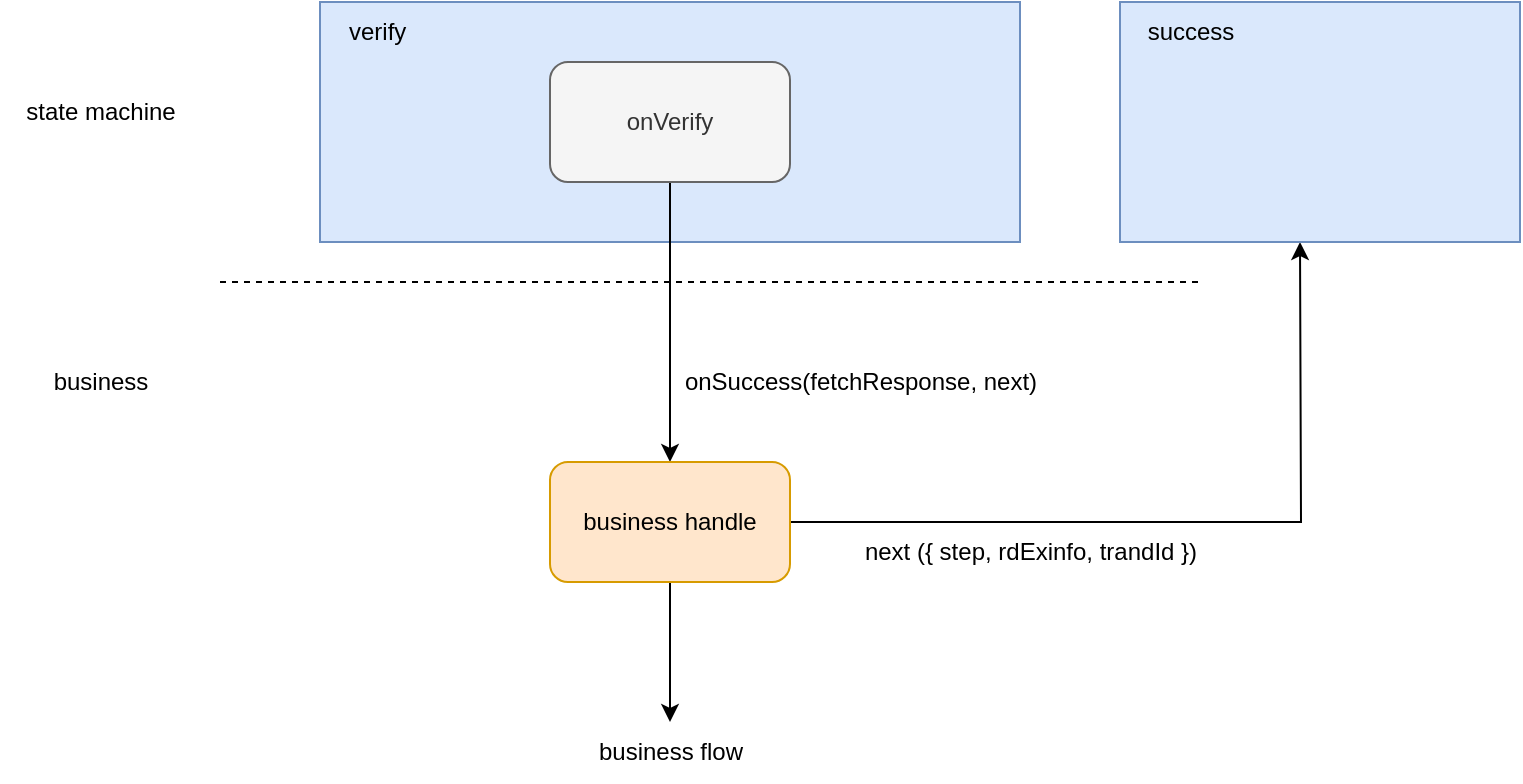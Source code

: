 <mxfile version="20.5.3" type="github">
  <diagram id="2ZCwWO_Yrce7QxQ5WR3_" name="第 1 页">
    <mxGraphModel dx="2253" dy="712" grid="1" gridSize="10" guides="1" tooltips="1" connect="1" arrows="1" fold="1" page="1" pageScale="1" pageWidth="827" pageHeight="1169" math="0" shadow="0">
      <root>
        <mxCell id="0" />
        <mxCell id="1" parent="0" />
        <mxCell id="MNHSjusy711UibiMtzt2-1" value="" style="rounded=0;whiteSpace=wrap;html=1;fillColor=#dae8fc;strokeColor=#6c8ebf;" vertex="1" parent="1">
          <mxGeometry x="150" y="250" width="350" height="120" as="geometry" />
        </mxCell>
        <mxCell id="MNHSjusy711UibiMtzt2-2" value="" style="endArrow=none;dashed=1;html=1;rounded=0;" edge="1" parent="1">
          <mxGeometry width="50" height="50" relative="1" as="geometry">
            <mxPoint x="100" y="390" as="sourcePoint" />
            <mxPoint x="590" y="390" as="targetPoint" />
          </mxGeometry>
        </mxCell>
        <mxCell id="MNHSjusy711UibiMtzt2-3" value="verify&amp;nbsp;" style="text;html=1;align=center;verticalAlign=middle;resizable=0;points=[];autosize=1;strokeColor=none;fillColor=none;" vertex="1" parent="1">
          <mxGeometry x="150" y="250" width="60" height="30" as="geometry" />
        </mxCell>
        <mxCell id="MNHSjusy711UibiMtzt2-7" style="edgeStyle=orthogonalEdgeStyle;rounded=0;orthogonalLoop=1;jettySize=auto;html=1;" edge="1" parent="1" source="MNHSjusy711UibiMtzt2-4">
          <mxGeometry relative="1" as="geometry">
            <mxPoint x="325" y="480" as="targetPoint" />
          </mxGeometry>
        </mxCell>
        <mxCell id="MNHSjusy711UibiMtzt2-4" value="onVerify" style="rounded=1;whiteSpace=wrap;html=1;fillColor=#f5f5f5;fontColor=#333333;strokeColor=#666666;" vertex="1" parent="1">
          <mxGeometry x="265" y="280" width="120" height="60" as="geometry" />
        </mxCell>
        <mxCell id="MNHSjusy711UibiMtzt2-6" value="business" style="text;html=1;align=center;verticalAlign=middle;resizable=0;points=[];autosize=1;strokeColor=none;fillColor=none;" vertex="1" parent="1">
          <mxGeometry x="5" y="425" width="70" height="30" as="geometry" />
        </mxCell>
        <mxCell id="MNHSjusy711UibiMtzt2-8" value="onSuccess(fetchResponse, next)" style="text;html=1;align=center;verticalAlign=middle;resizable=0;points=[];autosize=1;strokeColor=none;fillColor=none;" vertex="1" parent="1">
          <mxGeometry x="320" y="425" width="200" height="30" as="geometry" />
        </mxCell>
        <mxCell id="MNHSjusy711UibiMtzt2-10" style="edgeStyle=orthogonalEdgeStyle;rounded=0;orthogonalLoop=1;jettySize=auto;html=1;" edge="1" parent="1" source="MNHSjusy711UibiMtzt2-9">
          <mxGeometry relative="1" as="geometry">
            <mxPoint x="640" y="370" as="targetPoint" />
          </mxGeometry>
        </mxCell>
        <mxCell id="MNHSjusy711UibiMtzt2-14" style="edgeStyle=orthogonalEdgeStyle;rounded=0;orthogonalLoop=1;jettySize=auto;html=1;" edge="1" parent="1" source="MNHSjusy711UibiMtzt2-9">
          <mxGeometry relative="1" as="geometry">
            <mxPoint x="325" y="610" as="targetPoint" />
          </mxGeometry>
        </mxCell>
        <mxCell id="MNHSjusy711UibiMtzt2-9" value="business handle" style="rounded=1;whiteSpace=wrap;html=1;fillColor=#ffe6cc;strokeColor=#d79b00;" vertex="1" parent="1">
          <mxGeometry x="265" y="480" width="120" height="60" as="geometry" />
        </mxCell>
        <mxCell id="MNHSjusy711UibiMtzt2-11" value="" style="rounded=0;whiteSpace=wrap;html=1;fillColor=#dae8fc;strokeColor=#6c8ebf;" vertex="1" parent="1">
          <mxGeometry x="550" y="250" width="200" height="120" as="geometry" />
        </mxCell>
        <mxCell id="MNHSjusy711UibiMtzt2-12" value="success" style="text;html=1;align=center;verticalAlign=middle;resizable=0;points=[];autosize=1;strokeColor=none;fillColor=none;" vertex="1" parent="1">
          <mxGeometry x="550" y="250" width="70" height="30" as="geometry" />
        </mxCell>
        <mxCell id="MNHSjusy711UibiMtzt2-13" value="next ({ step, rdExinfo, trandId })" style="text;html=1;align=center;verticalAlign=middle;resizable=0;points=[];autosize=1;strokeColor=none;fillColor=none;" vertex="1" parent="1">
          <mxGeometry x="410" y="510" width="190" height="30" as="geometry" />
        </mxCell>
        <mxCell id="MNHSjusy711UibiMtzt2-15" value="business flow" style="text;html=1;align=center;verticalAlign=middle;resizable=0;points=[];autosize=1;strokeColor=none;fillColor=none;" vertex="1" parent="1">
          <mxGeometry x="275" y="610" width="100" height="30" as="geometry" />
        </mxCell>
        <mxCell id="MNHSjusy711UibiMtzt2-16" value="state machine" style="text;html=1;align=center;verticalAlign=middle;resizable=0;points=[];autosize=1;strokeColor=none;fillColor=none;" vertex="1" parent="1">
          <mxGeometry x="-10" y="290" width="100" height="30" as="geometry" />
        </mxCell>
      </root>
    </mxGraphModel>
  </diagram>
</mxfile>
